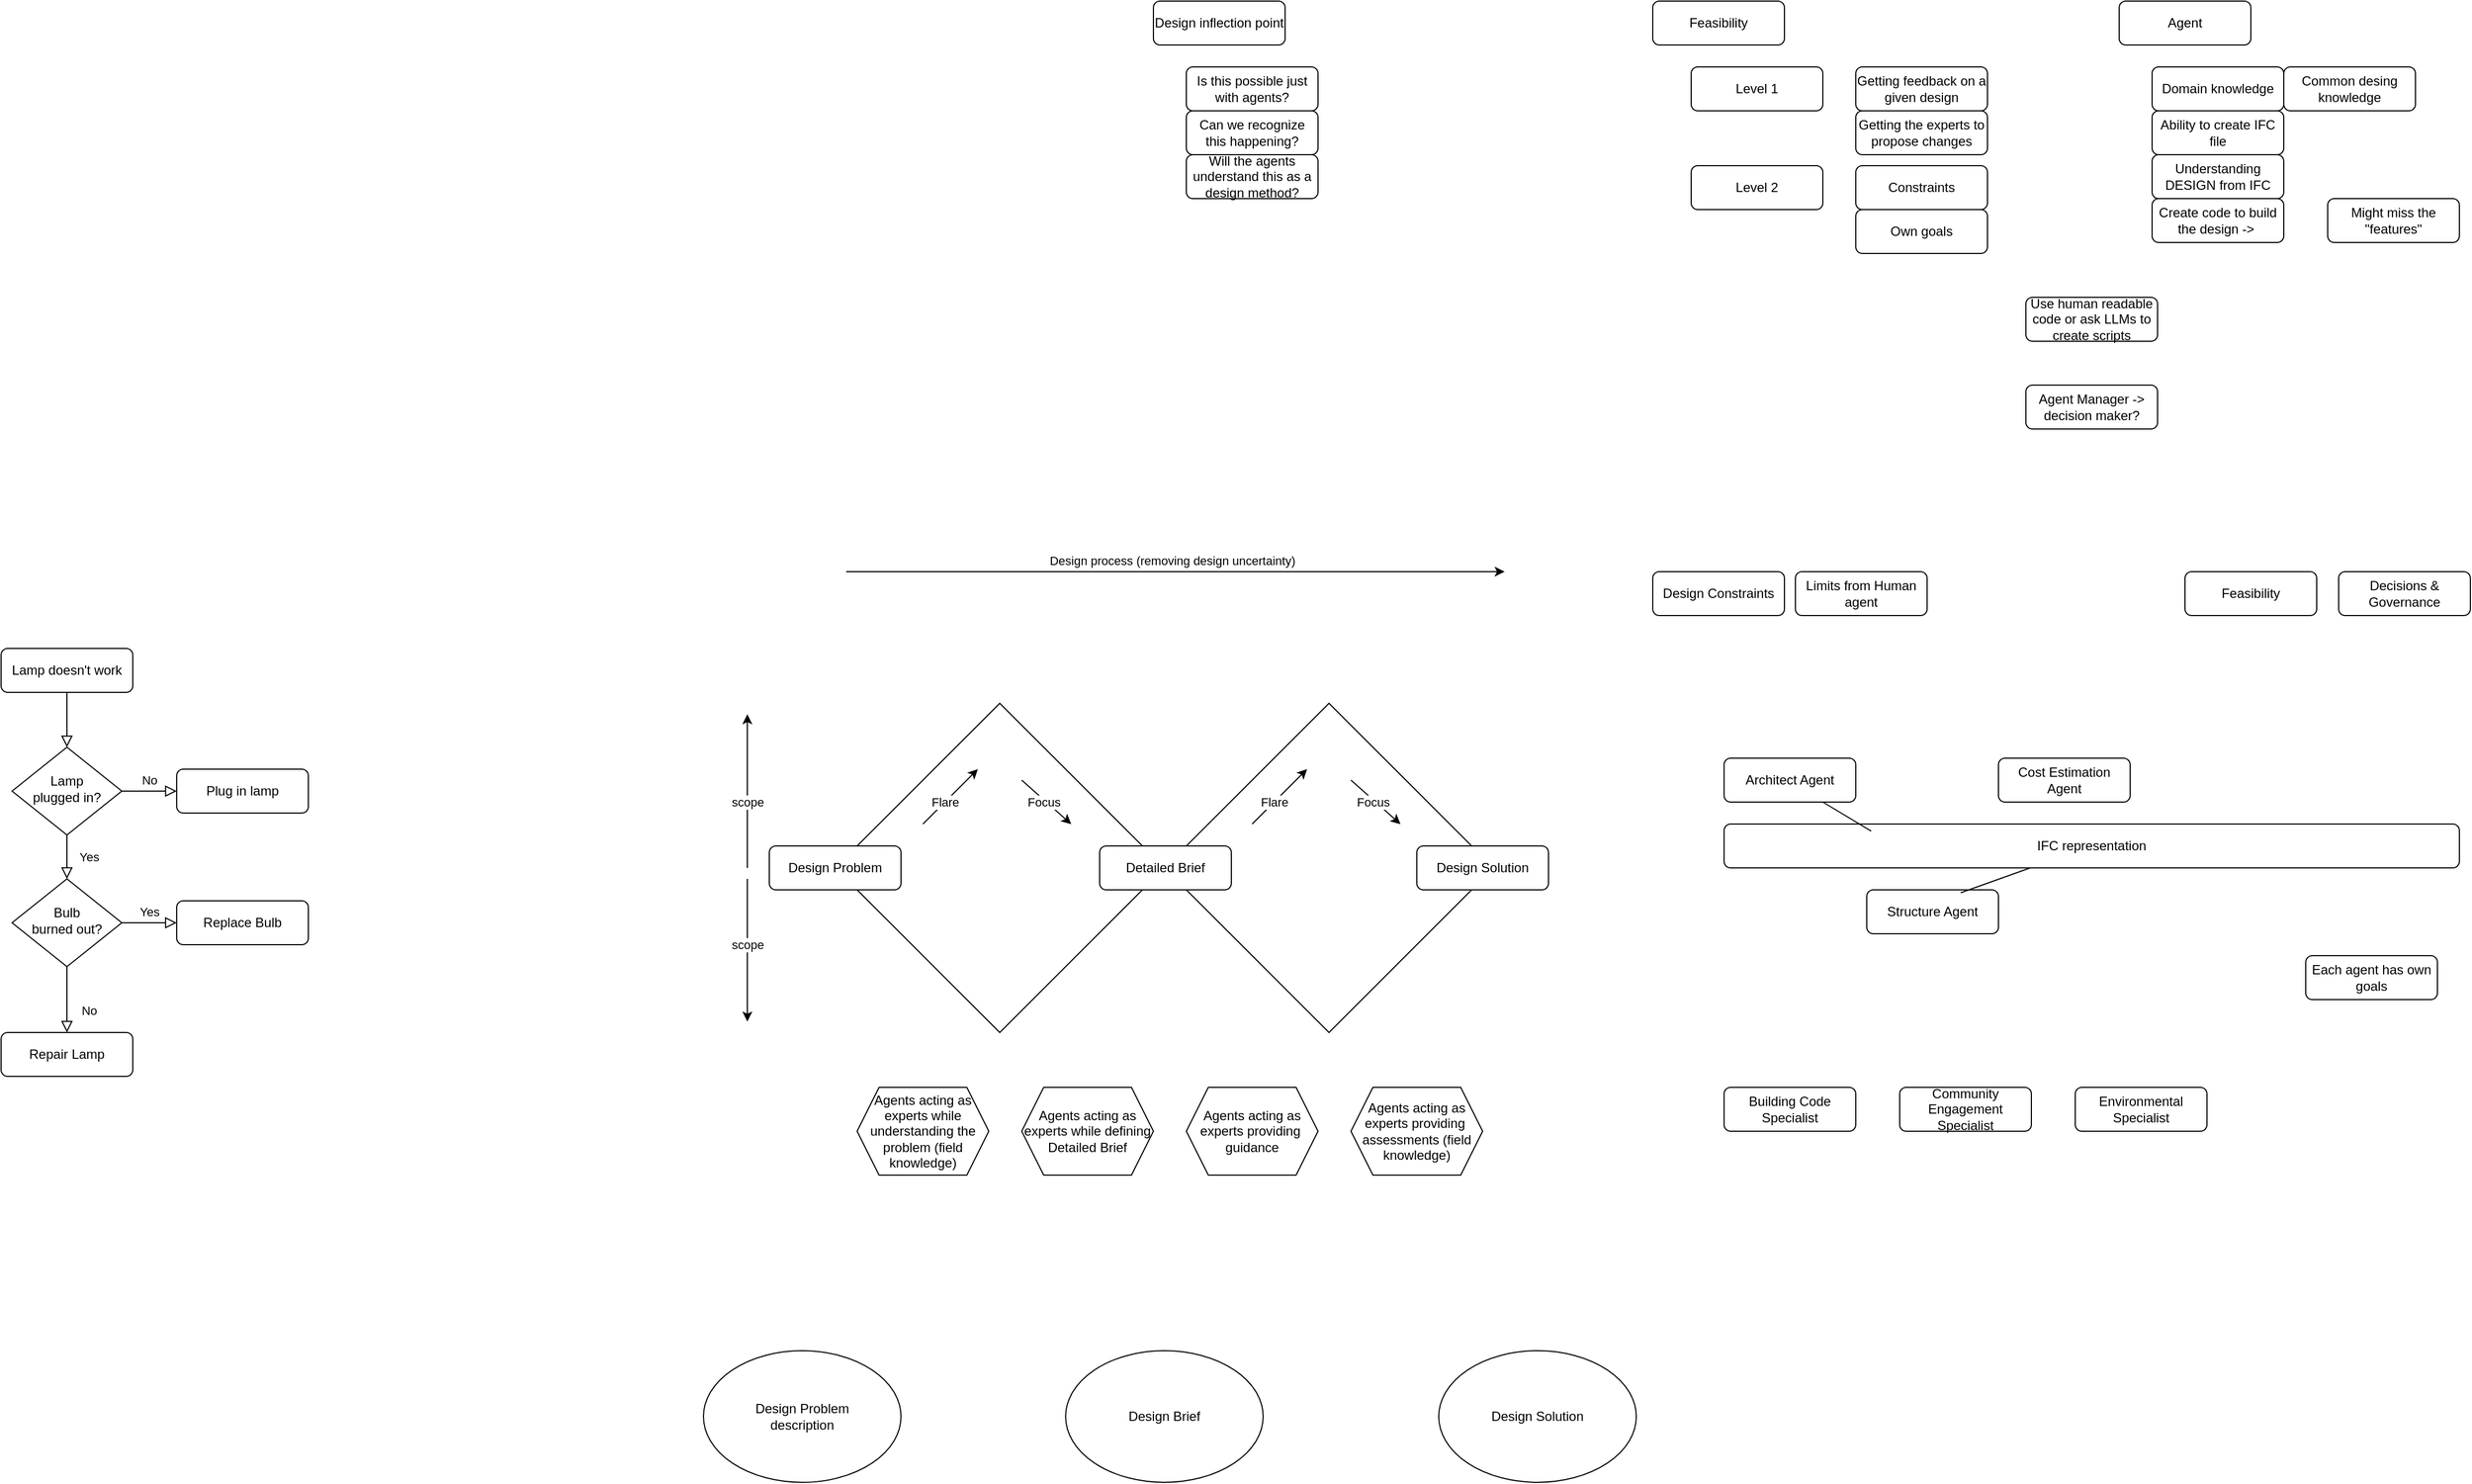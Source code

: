 <mxfile version="26.0.10">
  <diagram id="C5RBs43oDa-KdzZeNtuy" name="Page-1">
    <mxGraphModel dx="1252" dy="1773" grid="1" gridSize="10" guides="1" tooltips="1" connect="1" arrows="1" fold="1" page="1" pageScale="1" pageWidth="827" pageHeight="1169" math="0" shadow="0">
      <root>
        <mxCell id="WIyWlLk6GJQsqaUBKTNV-0" />
        <mxCell id="WIyWlLk6GJQsqaUBKTNV-1" parent="WIyWlLk6GJQsqaUBKTNV-0" />
        <mxCell id="MfQ9DTAlPBdOTaMPNGzB-5" value="" style="shape=image;verticalLabelPosition=bottom;labelBackgroundColor=default;verticalAlign=top;aspect=fixed;imageAspect=0;image=https://miro.medium.com/v2/resize:fit:875/1*BoMvt8plq6rLQoGh-wl2gA.png;movable=0;resizable=0;rotatable=0;deletable=0;editable=0;locked=1;connectable=0;opacity=30;" parent="WIyWlLk6GJQsqaUBKTNV-1" vertex="1">
          <mxGeometry x="790" y="-80" width="875" height="656" as="geometry" />
        </mxCell>
        <mxCell id="WIyWlLk6GJQsqaUBKTNV-2" value="" style="rounded=0;html=1;jettySize=auto;orthogonalLoop=1;fontSize=11;endArrow=block;endFill=0;endSize=8;strokeWidth=1;shadow=0;labelBackgroundColor=none;edgeStyle=orthogonalEdgeStyle;" parent="WIyWlLk6GJQsqaUBKTNV-1" source="WIyWlLk6GJQsqaUBKTNV-3" target="WIyWlLk6GJQsqaUBKTNV-6" edge="1">
          <mxGeometry relative="1" as="geometry" />
        </mxCell>
        <mxCell id="WIyWlLk6GJQsqaUBKTNV-3" value="Lamp doesn&#39;t work" style="rounded=1;whiteSpace=wrap;html=1;fontSize=12;glass=0;strokeWidth=1;shadow=0;" parent="WIyWlLk6GJQsqaUBKTNV-1" vertex="1">
          <mxGeometry x="160" y="80" width="120" height="40" as="geometry" />
        </mxCell>
        <mxCell id="WIyWlLk6GJQsqaUBKTNV-4" value="Yes" style="rounded=0;html=1;jettySize=auto;orthogonalLoop=1;fontSize=11;endArrow=block;endFill=0;endSize=8;strokeWidth=1;shadow=0;labelBackgroundColor=none;edgeStyle=orthogonalEdgeStyle;" parent="WIyWlLk6GJQsqaUBKTNV-1" source="WIyWlLk6GJQsqaUBKTNV-6" target="WIyWlLk6GJQsqaUBKTNV-10" edge="1">
          <mxGeometry y="20" relative="1" as="geometry">
            <mxPoint as="offset" />
          </mxGeometry>
        </mxCell>
        <mxCell id="WIyWlLk6GJQsqaUBKTNV-5" value="No" style="edgeStyle=orthogonalEdgeStyle;rounded=0;html=1;jettySize=auto;orthogonalLoop=1;fontSize=11;endArrow=block;endFill=0;endSize=8;strokeWidth=1;shadow=0;labelBackgroundColor=none;" parent="WIyWlLk6GJQsqaUBKTNV-1" source="WIyWlLk6GJQsqaUBKTNV-6" target="WIyWlLk6GJQsqaUBKTNV-7" edge="1">
          <mxGeometry y="10" relative="1" as="geometry">
            <mxPoint as="offset" />
          </mxGeometry>
        </mxCell>
        <mxCell id="WIyWlLk6GJQsqaUBKTNV-6" value="Lamp&lt;br&gt;plugged in?" style="rhombus;whiteSpace=wrap;html=1;shadow=0;fontFamily=Helvetica;fontSize=12;align=center;strokeWidth=1;spacing=6;spacingTop=-4;" parent="WIyWlLk6GJQsqaUBKTNV-1" vertex="1">
          <mxGeometry x="170" y="170" width="100" height="80" as="geometry" />
        </mxCell>
        <mxCell id="WIyWlLk6GJQsqaUBKTNV-7" value="Plug in lamp" style="rounded=1;whiteSpace=wrap;html=1;fontSize=12;glass=0;strokeWidth=1;shadow=0;" parent="WIyWlLk6GJQsqaUBKTNV-1" vertex="1">
          <mxGeometry x="320" y="190" width="120" height="40" as="geometry" />
        </mxCell>
        <mxCell id="WIyWlLk6GJQsqaUBKTNV-8" value="No" style="rounded=0;html=1;jettySize=auto;orthogonalLoop=1;fontSize=11;endArrow=block;endFill=0;endSize=8;strokeWidth=1;shadow=0;labelBackgroundColor=none;edgeStyle=orthogonalEdgeStyle;" parent="WIyWlLk6GJQsqaUBKTNV-1" source="WIyWlLk6GJQsqaUBKTNV-10" target="WIyWlLk6GJQsqaUBKTNV-11" edge="1">
          <mxGeometry x="0.333" y="20" relative="1" as="geometry">
            <mxPoint as="offset" />
          </mxGeometry>
        </mxCell>
        <mxCell id="WIyWlLk6GJQsqaUBKTNV-9" value="Yes" style="edgeStyle=orthogonalEdgeStyle;rounded=0;html=1;jettySize=auto;orthogonalLoop=1;fontSize=11;endArrow=block;endFill=0;endSize=8;strokeWidth=1;shadow=0;labelBackgroundColor=none;" parent="WIyWlLk6GJQsqaUBKTNV-1" source="WIyWlLk6GJQsqaUBKTNV-10" target="WIyWlLk6GJQsqaUBKTNV-12" edge="1">
          <mxGeometry y="10" relative="1" as="geometry">
            <mxPoint as="offset" />
          </mxGeometry>
        </mxCell>
        <mxCell id="WIyWlLk6GJQsqaUBKTNV-10" value="Bulb&lt;br&gt;burned out?" style="rhombus;whiteSpace=wrap;html=1;shadow=0;fontFamily=Helvetica;fontSize=12;align=center;strokeWidth=1;spacing=6;spacingTop=-4;" parent="WIyWlLk6GJQsqaUBKTNV-1" vertex="1">
          <mxGeometry x="170" y="290" width="100" height="80" as="geometry" />
        </mxCell>
        <mxCell id="WIyWlLk6GJQsqaUBKTNV-11" value="Repair Lamp" style="rounded=1;whiteSpace=wrap;html=1;fontSize=12;glass=0;strokeWidth=1;shadow=0;" parent="WIyWlLk6GJQsqaUBKTNV-1" vertex="1">
          <mxGeometry x="160" y="430" width="120" height="40" as="geometry" />
        </mxCell>
        <mxCell id="WIyWlLk6GJQsqaUBKTNV-12" value="Replace Bulb" style="rounded=1;whiteSpace=wrap;html=1;fontSize=12;glass=0;strokeWidth=1;shadow=0;" parent="WIyWlLk6GJQsqaUBKTNV-1" vertex="1">
          <mxGeometry x="320" y="310" width="120" height="40" as="geometry" />
        </mxCell>
        <mxCell id="MfQ9DTAlPBdOTaMPNGzB-0" value="" style="rhombus;whiteSpace=wrap;html=1;" parent="WIyWlLk6GJQsqaUBKTNV-1" vertex="1">
          <mxGeometry x="920" y="130" width="300" height="300" as="geometry" />
        </mxCell>
        <mxCell id="MfQ9DTAlPBdOTaMPNGzB-1" value="" style="rhombus;whiteSpace=wrap;html=1;" parent="WIyWlLk6GJQsqaUBKTNV-1" vertex="1">
          <mxGeometry x="1220" y="130" width="300" height="300" as="geometry" />
        </mxCell>
        <mxCell id="MfQ9DTAlPBdOTaMPNGzB-2" value="Detailed Brief" style="rounded=1;whiteSpace=wrap;html=1;fontSize=12;glass=0;strokeWidth=1;shadow=0;" parent="WIyWlLk6GJQsqaUBKTNV-1" vertex="1">
          <mxGeometry x="1161" y="260" width="120" height="40" as="geometry" />
        </mxCell>
        <mxCell id="MfQ9DTAlPBdOTaMPNGzB-3" value="Design Problem" style="rounded=1;whiteSpace=wrap;html=1;fontSize=12;glass=0;strokeWidth=1;shadow=0;" parent="WIyWlLk6GJQsqaUBKTNV-1" vertex="1">
          <mxGeometry x="860" y="260" width="120" height="40" as="geometry" />
        </mxCell>
        <mxCell id="MfQ9DTAlPBdOTaMPNGzB-4" value="Design Solution" style="rounded=1;whiteSpace=wrap;html=1;fontSize=12;glass=0;strokeWidth=1;shadow=0;" parent="WIyWlLk6GJQsqaUBKTNV-1" vertex="1">
          <mxGeometry x="1450" y="260" width="120" height="40" as="geometry" />
        </mxCell>
        <mxCell id="MfQ9DTAlPBdOTaMPNGzB-6" value="Agents acting as experts while defining Detailed Brief" style="shape=hexagon;perimeter=hexagonPerimeter2;whiteSpace=wrap;html=1;fixedSize=1;" parent="WIyWlLk6GJQsqaUBKTNV-1" vertex="1">
          <mxGeometry x="1090" y="480" width="120" height="80" as="geometry" />
        </mxCell>
        <mxCell id="MfQ9DTAlPBdOTaMPNGzB-7" value="" style="endArrow=classic;html=1;rounded=0;" parent="WIyWlLk6GJQsqaUBKTNV-1" edge="1">
          <mxGeometry width="50" height="50" relative="1" as="geometry">
            <mxPoint x="1000" y="240" as="sourcePoint" />
            <mxPoint x="1050" y="190" as="targetPoint" />
          </mxGeometry>
        </mxCell>
        <mxCell id="MfQ9DTAlPBdOTaMPNGzB-8" value="Flare" style="edgeLabel;html=1;align=center;verticalAlign=middle;resizable=0;points=[];" parent="MfQ9DTAlPBdOTaMPNGzB-7" vertex="1" connectable="0">
          <mxGeometry x="-0.331" y="2" relative="1" as="geometry">
            <mxPoint x="5" y="-2" as="offset" />
          </mxGeometry>
        </mxCell>
        <mxCell id="MfQ9DTAlPBdOTaMPNGzB-9" value="" style="endArrow=classic;html=1;rounded=0;entryX=0.567;entryY=0.667;entryDx=0;entryDy=0;entryPerimeter=0;" parent="WIyWlLk6GJQsqaUBKTNV-1" edge="1">
          <mxGeometry width="50" height="50" relative="1" as="geometry">
            <mxPoint x="1090" y="200" as="sourcePoint" />
            <mxPoint x="1135.1" y="240.1" as="targetPoint" />
          </mxGeometry>
        </mxCell>
        <mxCell id="MfQ9DTAlPBdOTaMPNGzB-10" value="Focus" style="edgeLabel;html=1;align=center;verticalAlign=middle;resizable=0;points=[];" parent="MfQ9DTAlPBdOTaMPNGzB-9" vertex="1" connectable="0">
          <mxGeometry x="-0.331" y="2" relative="1" as="geometry">
            <mxPoint x="3" y="8" as="offset" />
          </mxGeometry>
        </mxCell>
        <mxCell id="MfQ9DTAlPBdOTaMPNGzB-11" value="" style="endArrow=classic;html=1;rounded=0;" parent="WIyWlLk6GJQsqaUBKTNV-1" edge="1">
          <mxGeometry width="50" height="50" relative="1" as="geometry">
            <mxPoint x="1300" y="240" as="sourcePoint" />
            <mxPoint x="1350" y="190" as="targetPoint" />
          </mxGeometry>
        </mxCell>
        <mxCell id="MfQ9DTAlPBdOTaMPNGzB-12" value="Flare" style="edgeLabel;html=1;align=center;verticalAlign=middle;resizable=0;points=[];" parent="MfQ9DTAlPBdOTaMPNGzB-11" vertex="1" connectable="0">
          <mxGeometry x="-0.331" y="2" relative="1" as="geometry">
            <mxPoint x="5" y="-2" as="offset" />
          </mxGeometry>
        </mxCell>
        <mxCell id="MfQ9DTAlPBdOTaMPNGzB-13" value="" style="endArrow=classic;html=1;rounded=0;entryX=0.567;entryY=0.667;entryDx=0;entryDy=0;entryPerimeter=0;" parent="WIyWlLk6GJQsqaUBKTNV-1" edge="1">
          <mxGeometry width="50" height="50" relative="1" as="geometry">
            <mxPoint x="1390" y="200" as="sourcePoint" />
            <mxPoint x="1435.1" y="240.1" as="targetPoint" />
          </mxGeometry>
        </mxCell>
        <mxCell id="MfQ9DTAlPBdOTaMPNGzB-14" value="Focus" style="edgeLabel;html=1;align=center;verticalAlign=middle;resizable=0;points=[];" parent="MfQ9DTAlPBdOTaMPNGzB-13" vertex="1" connectable="0">
          <mxGeometry x="-0.331" y="2" relative="1" as="geometry">
            <mxPoint x="3" y="8" as="offset" />
          </mxGeometry>
        </mxCell>
        <mxCell id="MfQ9DTAlPBdOTaMPNGzB-15" value="Agents acting as experts providing&amp;nbsp; guidance" style="shape=hexagon;perimeter=hexagonPerimeter2;whiteSpace=wrap;html=1;fixedSize=1;" parent="WIyWlLk6GJQsqaUBKTNV-1" vertex="1">
          <mxGeometry x="1240" y="480" width="120" height="80" as="geometry" />
        </mxCell>
        <mxCell id="MfQ9DTAlPBdOTaMPNGzB-16" value="Agents acting as experts providing&amp;nbsp; assessments (field knowledge)" style="shape=hexagon;perimeter=hexagonPerimeter2;whiteSpace=wrap;html=1;fixedSize=1;" parent="WIyWlLk6GJQsqaUBKTNV-1" vertex="1">
          <mxGeometry x="1390" y="480" width="120" height="80" as="geometry" />
        </mxCell>
        <mxCell id="MfQ9DTAlPBdOTaMPNGzB-17" value="Agents acting as experts while understanding the problem (field knowledge)" style="shape=hexagon;perimeter=hexagonPerimeter2;whiteSpace=wrap;html=1;fixedSize=1;" parent="WIyWlLk6GJQsqaUBKTNV-1" vertex="1">
          <mxGeometry x="940" y="480" width="120" height="80" as="geometry" />
        </mxCell>
        <mxCell id="kV7S6TC3auCnjzCI8arg-1" value="Design Problem&lt;br&gt;description" style="ellipse;whiteSpace=wrap;html=1;" vertex="1" parent="WIyWlLk6GJQsqaUBKTNV-1">
          <mxGeometry x="800" y="720" width="180" height="120" as="geometry" />
        </mxCell>
        <mxCell id="kV7S6TC3auCnjzCI8arg-2" value="Design Brief" style="ellipse;whiteSpace=wrap;html=1;" vertex="1" parent="WIyWlLk6GJQsqaUBKTNV-1">
          <mxGeometry x="1130" y="720" width="180" height="120" as="geometry" />
        </mxCell>
        <mxCell id="kV7S6TC3auCnjzCI8arg-3" value="Design Solution" style="ellipse;whiteSpace=wrap;html=1;" vertex="1" parent="WIyWlLk6GJQsqaUBKTNV-1">
          <mxGeometry x="1470" y="720" width="180" height="120" as="geometry" />
        </mxCell>
        <mxCell id="kV7S6TC3auCnjzCI8arg-4" value="" style="endArrow=classic;html=1;rounded=0;" edge="1" parent="WIyWlLk6GJQsqaUBKTNV-1">
          <mxGeometry width="50" height="50" relative="1" as="geometry">
            <mxPoint x="930" y="10" as="sourcePoint" />
            <mxPoint x="1530" y="10" as="targetPoint" />
          </mxGeometry>
        </mxCell>
        <mxCell id="kV7S6TC3auCnjzCI8arg-5" value="Design process (removing design uncertainty)" style="edgeLabel;html=1;align=center;verticalAlign=middle;resizable=0;points=[];" vertex="1" connectable="0" parent="kV7S6TC3auCnjzCI8arg-4">
          <mxGeometry x="0.164" y="-3" relative="1" as="geometry">
            <mxPoint x="-52" y="-13" as="offset" />
          </mxGeometry>
        </mxCell>
        <mxCell id="kV7S6TC3auCnjzCI8arg-6" value="" style="endArrow=classic;html=1;rounded=0;" edge="1" parent="WIyWlLk6GJQsqaUBKTNV-1">
          <mxGeometry width="50" height="50" relative="1" as="geometry">
            <mxPoint x="840" y="280" as="sourcePoint" />
            <mxPoint x="840" y="140" as="targetPoint" />
          </mxGeometry>
        </mxCell>
        <mxCell id="kV7S6TC3auCnjzCI8arg-7" value="scope" style="edgeLabel;html=1;align=center;verticalAlign=middle;resizable=0;points=[];" vertex="1" connectable="0" parent="kV7S6TC3auCnjzCI8arg-6">
          <mxGeometry x="0.164" y="-3" relative="1" as="geometry">
            <mxPoint x="-3" y="21" as="offset" />
          </mxGeometry>
        </mxCell>
        <mxCell id="kV7S6TC3auCnjzCI8arg-8" value="" style="endArrow=classic;html=1;rounded=0;" edge="1" parent="WIyWlLk6GJQsqaUBKTNV-1">
          <mxGeometry width="50" height="50" relative="1" as="geometry">
            <mxPoint x="840" y="290" as="sourcePoint" />
            <mxPoint x="840" y="420" as="targetPoint" />
          </mxGeometry>
        </mxCell>
        <mxCell id="kV7S6TC3auCnjzCI8arg-9" value="scope" style="edgeLabel;html=1;align=center;verticalAlign=middle;resizable=0;points=[];" vertex="1" connectable="0" parent="kV7S6TC3auCnjzCI8arg-8">
          <mxGeometry x="0.164" y="-3" relative="1" as="geometry">
            <mxPoint x="3" y="-16" as="offset" />
          </mxGeometry>
        </mxCell>
        <mxCell id="kV7S6TC3auCnjzCI8arg-10" value="Structure Agent" style="rounded=1;whiteSpace=wrap;html=1;fontSize=12;glass=0;strokeWidth=1;shadow=0;" vertex="1" parent="WIyWlLk6GJQsqaUBKTNV-1">
          <mxGeometry x="1860" y="300" width="120" height="40" as="geometry" />
        </mxCell>
        <mxCell id="kV7S6TC3auCnjzCI8arg-11" value="Cost Estimation Agent" style="rounded=1;whiteSpace=wrap;html=1;fontSize=12;glass=0;strokeWidth=1;shadow=0;" vertex="1" parent="WIyWlLk6GJQsqaUBKTNV-1">
          <mxGeometry x="1980" y="180" width="120" height="40" as="geometry" />
        </mxCell>
        <mxCell id="kV7S6TC3auCnjzCI8arg-12" value="Architect Agent" style="rounded=1;whiteSpace=wrap;html=1;fontSize=12;glass=0;strokeWidth=1;shadow=0;" vertex="1" parent="WIyWlLk6GJQsqaUBKTNV-1">
          <mxGeometry x="1730" y="180" width="120" height="40" as="geometry" />
        </mxCell>
        <mxCell id="kV7S6TC3auCnjzCI8arg-13" value="IFC representation" style="rounded=1;whiteSpace=wrap;html=1;fontSize=12;glass=0;strokeWidth=1;shadow=0;" vertex="1" parent="WIyWlLk6GJQsqaUBKTNV-1">
          <mxGeometry x="1730" y="240" width="670" height="40" as="geometry" />
        </mxCell>
        <mxCell id="kV7S6TC3auCnjzCI8arg-14" value="" style="endArrow=none;html=1;rounded=0;exitX=0.714;exitY=0.065;exitDx=0;exitDy=0;exitPerimeter=0;" edge="1" parent="WIyWlLk6GJQsqaUBKTNV-1" source="kV7S6TC3auCnjzCI8arg-10" target="kV7S6TC3auCnjzCI8arg-13">
          <mxGeometry width="50" height="50" relative="1" as="geometry">
            <mxPoint x="1900" y="300" as="sourcePoint" />
            <mxPoint x="1950" y="250" as="targetPoint" />
          </mxGeometry>
        </mxCell>
        <mxCell id="kV7S6TC3auCnjzCI8arg-15" value="" style="endArrow=none;html=1;rounded=0;exitX=0.75;exitY=1;exitDx=0;exitDy=0;entryX=0.2;entryY=0.162;entryDx=0;entryDy=0;entryPerimeter=0;" edge="1" parent="WIyWlLk6GJQsqaUBKTNV-1" source="kV7S6TC3auCnjzCI8arg-12" target="kV7S6TC3auCnjzCI8arg-13">
          <mxGeometry width="50" height="50" relative="1" as="geometry">
            <mxPoint x="1900" y="300" as="sourcePoint" />
            <mxPoint x="1950" y="250" as="targetPoint" />
          </mxGeometry>
        </mxCell>
        <mxCell id="kV7S6TC3auCnjzCI8arg-16" value="Building Code Specialist" style="rounded=1;whiteSpace=wrap;html=1;fontSize=12;glass=0;strokeWidth=1;shadow=0;" vertex="1" parent="WIyWlLk6GJQsqaUBKTNV-1">
          <mxGeometry x="1730" y="480" width="120" height="40" as="geometry" />
        </mxCell>
        <mxCell id="kV7S6TC3auCnjzCI8arg-17" value="Community Engagement Specialist" style="rounded=1;whiteSpace=wrap;html=1;fontSize=12;glass=0;strokeWidth=1;shadow=0;" vertex="1" parent="WIyWlLk6GJQsqaUBKTNV-1">
          <mxGeometry x="1890" y="480" width="120" height="40" as="geometry" />
        </mxCell>
        <mxCell id="kV7S6TC3auCnjzCI8arg-18" value="Environmental Specialist" style="rounded=1;whiteSpace=wrap;html=1;fontSize=12;glass=0;strokeWidth=1;shadow=0;" vertex="1" parent="WIyWlLk6GJQsqaUBKTNV-1">
          <mxGeometry x="2050" y="480" width="120" height="40" as="geometry" />
        </mxCell>
        <mxCell id="kV7S6TC3auCnjzCI8arg-19" value="Design Constraints" style="rounded=1;whiteSpace=wrap;html=1;fontSize=12;glass=0;strokeWidth=1;shadow=0;" vertex="1" parent="WIyWlLk6GJQsqaUBKTNV-1">
          <mxGeometry x="1665" y="10" width="120" height="40" as="geometry" />
        </mxCell>
        <mxCell id="kV7S6TC3auCnjzCI8arg-20" value="Limits from Human agent" style="rounded=1;whiteSpace=wrap;html=1;fontSize=12;glass=0;strokeWidth=1;shadow=0;" vertex="1" parent="WIyWlLk6GJQsqaUBKTNV-1">
          <mxGeometry x="1795" y="10" width="120" height="40" as="geometry" />
        </mxCell>
        <mxCell id="kV7S6TC3auCnjzCI8arg-21" value="Feasibility" style="rounded=1;whiteSpace=wrap;html=1;fontSize=12;glass=0;strokeWidth=1;shadow=0;" vertex="1" parent="WIyWlLk6GJQsqaUBKTNV-1">
          <mxGeometry x="2150" y="10" width="120" height="40" as="geometry" />
        </mxCell>
        <mxCell id="kV7S6TC3auCnjzCI8arg-22" value="Decisions &amp;amp; Governance" style="rounded=1;whiteSpace=wrap;html=1;fontSize=12;glass=0;strokeWidth=1;shadow=0;" vertex="1" parent="WIyWlLk6GJQsqaUBKTNV-1">
          <mxGeometry x="2290" y="10" width="120" height="40" as="geometry" />
        </mxCell>
        <mxCell id="kV7S6TC3auCnjzCI8arg-23" value="Each agent has own goals" style="rounded=1;whiteSpace=wrap;html=1;fontSize=12;glass=0;strokeWidth=1;shadow=0;" vertex="1" parent="WIyWlLk6GJQsqaUBKTNV-1">
          <mxGeometry x="2260" y="360" width="120" height="40" as="geometry" />
        </mxCell>
        <mxCell id="kV7S6TC3auCnjzCI8arg-24" value="Feasibility" style="rounded=1;whiteSpace=wrap;html=1;fontSize=12;glass=0;strokeWidth=1;shadow=0;" vertex="1" parent="WIyWlLk6GJQsqaUBKTNV-1">
          <mxGeometry x="1665" y="-510" width="120" height="40" as="geometry" />
        </mxCell>
        <mxCell id="kV7S6TC3auCnjzCI8arg-25" value="Level 1" style="rounded=1;whiteSpace=wrap;html=1;fontSize=12;glass=0;strokeWidth=1;shadow=0;" vertex="1" parent="WIyWlLk6GJQsqaUBKTNV-1">
          <mxGeometry x="1700" y="-450" width="120" height="40" as="geometry" />
        </mxCell>
        <mxCell id="kV7S6TC3auCnjzCI8arg-26" value="Getting feedback on a given design" style="rounded=1;whiteSpace=wrap;html=1;fontSize=12;glass=0;strokeWidth=1;shadow=0;" vertex="1" parent="WIyWlLk6GJQsqaUBKTNV-1">
          <mxGeometry x="1850" y="-450" width="120" height="40" as="geometry" />
        </mxCell>
        <mxCell id="kV7S6TC3auCnjzCI8arg-27" value="Getting the experts to propose changes" style="rounded=1;whiteSpace=wrap;html=1;fontSize=12;glass=0;strokeWidth=1;shadow=0;" vertex="1" parent="WIyWlLk6GJQsqaUBKTNV-1">
          <mxGeometry x="1850" y="-410" width="120" height="40" as="geometry" />
        </mxCell>
        <mxCell id="kV7S6TC3auCnjzCI8arg-28" value="Level 2" style="rounded=1;whiteSpace=wrap;html=1;fontSize=12;glass=0;strokeWidth=1;shadow=0;" vertex="1" parent="WIyWlLk6GJQsqaUBKTNV-1">
          <mxGeometry x="1700" y="-360" width="120" height="40" as="geometry" />
        </mxCell>
        <mxCell id="kV7S6TC3auCnjzCI8arg-29" value="Constraints" style="rounded=1;whiteSpace=wrap;html=1;fontSize=12;glass=0;strokeWidth=1;shadow=0;" vertex="1" parent="WIyWlLk6GJQsqaUBKTNV-1">
          <mxGeometry x="1850" y="-360" width="120" height="40" as="geometry" />
        </mxCell>
        <mxCell id="kV7S6TC3auCnjzCI8arg-30" value="Own goals" style="rounded=1;whiteSpace=wrap;html=1;fontSize=12;glass=0;strokeWidth=1;shadow=0;" vertex="1" parent="WIyWlLk6GJQsqaUBKTNV-1">
          <mxGeometry x="1850" y="-320" width="120" height="40" as="geometry" />
        </mxCell>
        <mxCell id="kV7S6TC3auCnjzCI8arg-31" value="Agent" style="rounded=1;whiteSpace=wrap;html=1;fontSize=12;glass=0;strokeWidth=1;shadow=0;" vertex="1" parent="WIyWlLk6GJQsqaUBKTNV-1">
          <mxGeometry x="2090" y="-510" width="120" height="40" as="geometry" />
        </mxCell>
        <mxCell id="kV7S6TC3auCnjzCI8arg-32" value="Domain knowledge" style="rounded=1;whiteSpace=wrap;html=1;fontSize=12;glass=0;strokeWidth=1;shadow=0;" vertex="1" parent="WIyWlLk6GJQsqaUBKTNV-1">
          <mxGeometry x="2120" y="-450" width="120" height="40" as="geometry" />
        </mxCell>
        <mxCell id="kV7S6TC3auCnjzCI8arg-33" value="Ability to create IFC file" style="rounded=1;whiteSpace=wrap;html=1;fontSize=12;glass=0;strokeWidth=1;shadow=0;" vertex="1" parent="WIyWlLk6GJQsqaUBKTNV-1">
          <mxGeometry x="2120" y="-410" width="120" height="40" as="geometry" />
        </mxCell>
        <mxCell id="kV7S6TC3auCnjzCI8arg-34" value="Understanding DESIGN from IFC" style="rounded=1;whiteSpace=wrap;html=1;fontSize=12;glass=0;strokeWidth=1;shadow=0;" vertex="1" parent="WIyWlLk6GJQsqaUBKTNV-1">
          <mxGeometry x="2120" y="-370" width="120" height="40" as="geometry" />
        </mxCell>
        <mxCell id="kV7S6TC3auCnjzCI8arg-35" value="Create code to build the design -&amp;gt;&amp;nbsp;" style="rounded=1;whiteSpace=wrap;html=1;fontSize=12;glass=0;strokeWidth=1;shadow=0;" vertex="1" parent="WIyWlLk6GJQsqaUBKTNV-1">
          <mxGeometry x="2120" y="-330" width="120" height="40" as="geometry" />
        </mxCell>
        <mxCell id="kV7S6TC3auCnjzCI8arg-36" value="Might miss the &quot;features&quot;" style="rounded=1;whiteSpace=wrap;html=1;fontSize=12;glass=0;strokeWidth=1;shadow=0;" vertex="1" parent="WIyWlLk6GJQsqaUBKTNV-1">
          <mxGeometry x="2280" y="-330" width="120" height="40" as="geometry" />
        </mxCell>
        <mxCell id="kV7S6TC3auCnjzCI8arg-37" value="Use human readable code or ask LLMs to create scripts" style="rounded=1;whiteSpace=wrap;html=1;fontSize=12;glass=0;strokeWidth=1;shadow=0;" vertex="1" parent="WIyWlLk6GJQsqaUBKTNV-1">
          <mxGeometry x="2005" y="-240" width="120" height="40" as="geometry" />
        </mxCell>
        <mxCell id="kV7S6TC3auCnjzCI8arg-38" value="Common desing knowledge" style="rounded=1;whiteSpace=wrap;html=1;fontSize=12;glass=0;strokeWidth=1;shadow=0;" vertex="1" parent="WIyWlLk6GJQsqaUBKTNV-1">
          <mxGeometry x="2240" y="-450" width="120" height="40" as="geometry" />
        </mxCell>
        <mxCell id="kV7S6TC3auCnjzCI8arg-39" value="Agent Manager -&amp;gt; decision maker?" style="rounded=1;whiteSpace=wrap;html=1;fontSize=12;glass=0;strokeWidth=1;shadow=0;" vertex="1" parent="WIyWlLk6GJQsqaUBKTNV-1">
          <mxGeometry x="2005" y="-160" width="120" height="40" as="geometry" />
        </mxCell>
        <mxCell id="kV7S6TC3auCnjzCI8arg-40" value="Design inflection point" style="rounded=1;whiteSpace=wrap;html=1;fontSize=12;glass=0;strokeWidth=1;shadow=0;" vertex="1" parent="WIyWlLk6GJQsqaUBKTNV-1">
          <mxGeometry x="1210" y="-510" width="120" height="40" as="geometry" />
        </mxCell>
        <mxCell id="kV7S6TC3auCnjzCI8arg-42" value="Is this possible just with agents?" style="rounded=1;whiteSpace=wrap;html=1;fontSize=12;glass=0;strokeWidth=1;shadow=0;" vertex="1" parent="WIyWlLk6GJQsqaUBKTNV-1">
          <mxGeometry x="1240" y="-450" width="120" height="40" as="geometry" />
        </mxCell>
        <mxCell id="kV7S6TC3auCnjzCI8arg-43" value="Can we recognize this happening?" style="rounded=1;whiteSpace=wrap;html=1;fontSize=12;glass=0;strokeWidth=1;shadow=0;" vertex="1" parent="WIyWlLk6GJQsqaUBKTNV-1">
          <mxGeometry x="1240" y="-410" width="120" height="40" as="geometry" />
        </mxCell>
        <mxCell id="kV7S6TC3auCnjzCI8arg-44" value="Will the agents understand this as a design method?" style="rounded=1;whiteSpace=wrap;html=1;fontSize=12;glass=0;strokeWidth=1;shadow=0;" vertex="1" parent="WIyWlLk6GJQsqaUBKTNV-1">
          <mxGeometry x="1240" y="-370" width="120" height="40" as="geometry" />
        </mxCell>
      </root>
    </mxGraphModel>
  </diagram>
</mxfile>
